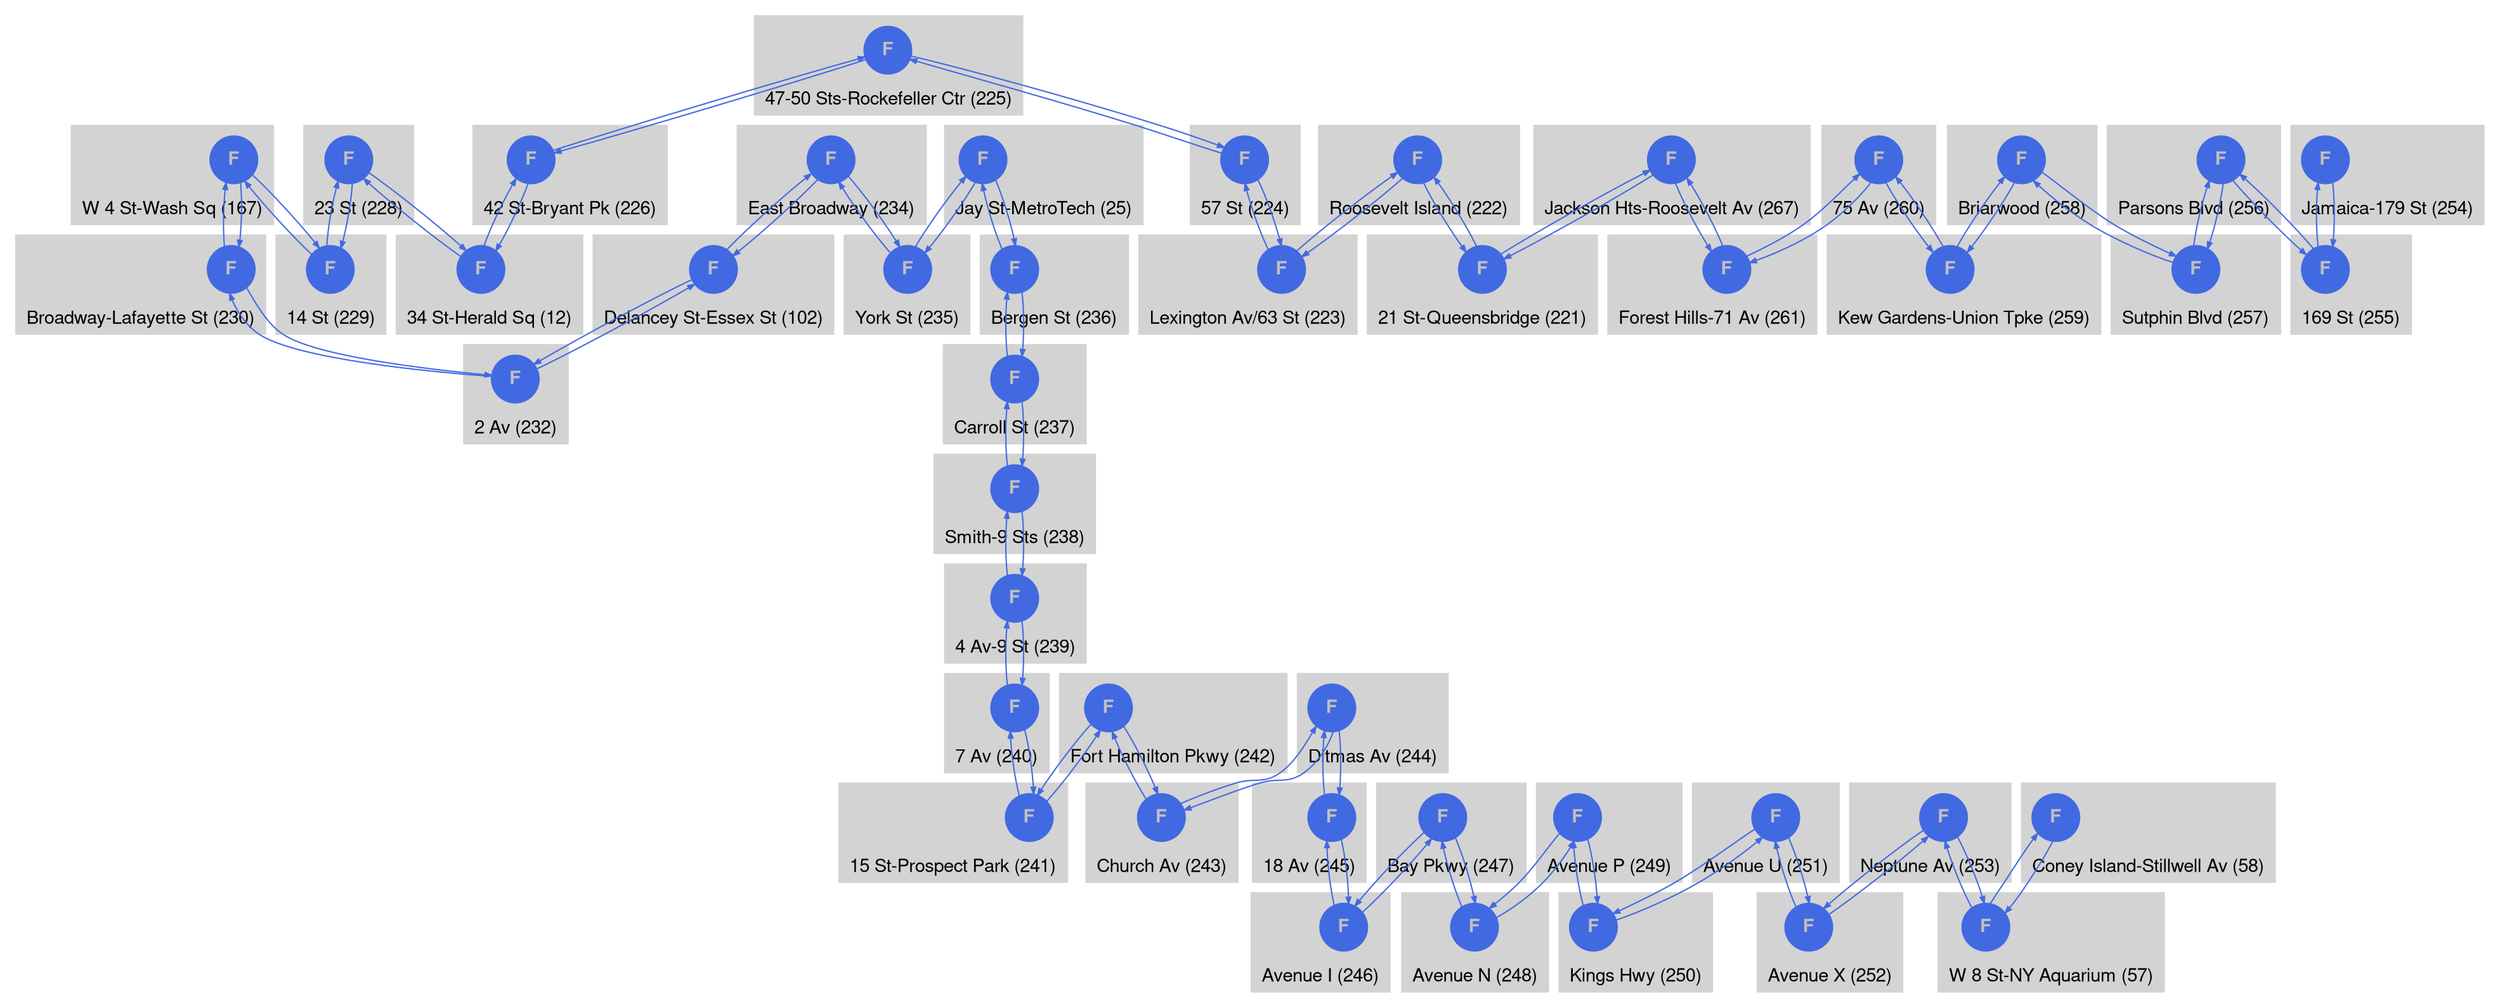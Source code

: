 
digraph G {
  fontname="Helvetica,Arial,sans-serif";
  node [fontname="Helvetica,Arial,sans-serif bold" labelloc="c"];
  edge [fontname="Helvetica,Arial,sans-serif" fontsize=8 arrowsize=0.5];
  
  subgraph cluster_167 {
    style=filled;
    color=lightgrey;
    labelloc="b";
    node [style=filled];
    node [label="F" fillcolor=royalblue, color="royalblue", penwidth=1, fontcolor=gray, shape="circle"]"167_F";
    label = "W 4 St-Wash Sq (167)";
  }

  subgraph cluster_25 {
    style=filled;
    color=lightgrey;
    labelloc="b";
    node [style=filled];
    node [label="F" fillcolor=royalblue, color="royalblue", penwidth=1, fontcolor=gray, shape="circle"]"25_F";
    label = "Jay St-MetroTech (25)";
  }

  subgraph cluster_225 {
    style=filled;
    color=lightgrey;
    labelloc="b";
    node [style=filled];
    node [label="F" fillcolor=royalblue, color="royalblue", penwidth=1, fontcolor=gray, shape="circle"]"225_F";
    label = "47-50 Sts-Rockefeller Ctr (225)";
  }

  subgraph cluster_226 {
    style=filled;
    color=lightgrey;
    labelloc="b";
    node [style=filled];
    node [label="F" fillcolor=royalblue, color="royalblue", penwidth=1, fontcolor=gray, shape="circle"]"226_F";
    label = "42 St-Bryant Pk (226)";
  }

  subgraph cluster_230 {
    style=filled;
    color=lightgrey;
    labelloc="b";
    node [style=filled];
    node [label="F" fillcolor=royalblue, color="royalblue", penwidth=1, fontcolor=gray, shape="circle"]"230_F";
    label = "Broadway-Lafayette St (230)";
  }

  subgraph cluster_58 {
    style=filled;
    color=lightgrey;
    labelloc="b";
    node [style=filled];
    node [label="F" fillcolor=royalblue, color="royalblue", penwidth=1, fontcolor=gray, shape="circle"]"58_F";
    label = "Coney Island-Stillwell Av (58)";
  }

  subgraph cluster_258 {
    style=filled;
    color=lightgrey;
    labelloc="b";
    node [style=filled];
    node [label="F" fillcolor=royalblue, color="royalblue", penwidth=1, fontcolor=gray, shape="circle"]"258_F";
    label = "Briarwood (258)";
  }

  subgraph cluster_259 {
    style=filled;
    color=lightgrey;
    labelloc="b";
    node [style=filled];
    node [label="F" fillcolor=royalblue, color="royalblue", penwidth=1, fontcolor=gray, shape="circle"]"259_F";
    label = "Kew Gardens-Union Tpke (259)";
  }

  subgraph cluster_260 {
    style=filled;
    color=lightgrey;
    labelloc="b";
    node [style=filled];
    node [label="F" fillcolor=royalblue, color="royalblue", penwidth=1, fontcolor=gray, shape="circle"]"260_F";
    label = "75 Av (260)";
  }

  subgraph cluster_261 {
    style=filled;
    color=lightgrey;
    labelloc="b";
    node [style=filled];
    node [label="F" fillcolor=royalblue, color="royalblue", penwidth=1, fontcolor=gray, shape="circle"]"261_F";
    label = "Forest Hills-71 Av (261)";
  }

  subgraph cluster_267 {
    style=filled;
    color=lightgrey;
    labelloc="b";
    node [style=filled];
    node [label="F" fillcolor=royalblue, color="royalblue", penwidth=1, fontcolor=gray, shape="circle"]"267_F";
    label = "Jackson Hts-Roosevelt Av (267)";
  }

  subgraph cluster_221 {
    style=filled;
    color=lightgrey;
    labelloc="b";
    node [style=filled];
    node [label="F" fillcolor=royalblue, color="royalblue", penwidth=1, fontcolor=gray, shape="circle"]"221_F";
    label = "21 St-Queensbridge (221)";
  }

  subgraph cluster_222 {
    style=filled;
    color=lightgrey;
    labelloc="b";
    node [style=filled];
    node [label="F" fillcolor=royalblue, color="royalblue", penwidth=1, fontcolor=gray, shape="circle"]"222_F";
    label = "Roosevelt Island (222)";
  }

  subgraph cluster_224 {
    style=filled;
    color=lightgrey;
    labelloc="b";
    node [style=filled];
    node [label="F" fillcolor=royalblue, color="royalblue", penwidth=1, fontcolor=gray, shape="circle"]"224_F";
    label = "57 St (224)";
  }

  subgraph cluster_232 {
    style=filled;
    color=lightgrey;
    labelloc="b";
    node [style=filled];
    node [label="F" fillcolor=royalblue, color="royalblue", penwidth=1, fontcolor=gray, shape="circle"]"232_F";
    label = "2 Av (232)";
  }

  subgraph cluster_234 {
    style=filled;
    color=lightgrey;
    labelloc="b";
    node [style=filled];
    node [label="F" fillcolor=royalblue, color="royalblue", penwidth=1, fontcolor=gray, shape="circle"]"234_F";
    label = "East Broadway (234)";
  }

  subgraph cluster_235 {
    style=filled;
    color=lightgrey;
    labelloc="b";
    node [style=filled];
    node [label="F" fillcolor=royalblue, color="royalblue", penwidth=1, fontcolor=gray, shape="circle"]"235_F";
    label = "York St (235)";
  }

  subgraph cluster_244 {
    style=filled;
    color=lightgrey;
    labelloc="b";
    node [style=filled];
    node [label="F" fillcolor=royalblue, color="royalblue", penwidth=1, fontcolor=gray, shape="circle"]"244_F";
    label = "Ditmas Av (244)";
  }

  subgraph cluster_245 {
    style=filled;
    color=lightgrey;
    labelloc="b";
    node [style=filled];
    node [label="F" fillcolor=royalblue, color="royalblue", penwidth=1, fontcolor=gray, shape="circle"]"245_F";
    label = "18 Av (245)";
  }

  subgraph cluster_246 {
    style=filled;
    color=lightgrey;
    labelloc="b";
    node [style=filled];
    node [label="F" fillcolor=royalblue, color="royalblue", penwidth=1, fontcolor=gray, shape="circle"]"246_F";
    label = "Avenue I (246)";
  }

  subgraph cluster_247 {
    style=filled;
    color=lightgrey;
    labelloc="b";
    node [style=filled];
    node [label="F" fillcolor=royalblue, color="royalblue", penwidth=1, fontcolor=gray, shape="circle"]"247_F";
    label = "Bay Pkwy (247)";
  }

  subgraph cluster_248 {
    style=filled;
    color=lightgrey;
    labelloc="b";
    node [style=filled];
    node [label="F" fillcolor=royalblue, color="royalblue", penwidth=1, fontcolor=gray, shape="circle"]"248_F";
    label = "Avenue N (248)";
  }

  subgraph cluster_249 {
    style=filled;
    color=lightgrey;
    labelloc="b";
    node [style=filled];
    node [label="F" fillcolor=royalblue, color="royalblue", penwidth=1, fontcolor=gray, shape="circle"]"249_F";
    label = "Avenue P (249)";
  }

  subgraph cluster_250 {
    style=filled;
    color=lightgrey;
    labelloc="b";
    node [style=filled];
    node [label="F" fillcolor=royalblue, color="royalblue", penwidth=1, fontcolor=gray, shape="circle"]"250_F";
    label = "Kings Hwy (250)";
  }

  subgraph cluster_251 {
    style=filled;
    color=lightgrey;
    labelloc="b";
    node [style=filled];
    node [label="F" fillcolor=royalblue, color="royalblue", penwidth=1, fontcolor=gray, shape="circle"]"251_F";
    label = "Avenue U (251)";
  }

  subgraph cluster_252 {
    style=filled;
    color=lightgrey;
    labelloc="b";
    node [style=filled];
    node [label="F" fillcolor=royalblue, color="royalblue", penwidth=1, fontcolor=gray, shape="circle"]"252_F";
    label = "Avenue X (252)";
  }

  subgraph cluster_253 {
    style=filled;
    color=lightgrey;
    labelloc="b";
    node [style=filled];
    node [label="F" fillcolor=royalblue, color="royalblue", penwidth=1, fontcolor=gray, shape="circle"]"253_F";
    label = "Neptune Av (253)";
  }

  subgraph cluster_254 {
    style=filled;
    color=lightgrey;
    labelloc="b";
    node [style=filled];
    node [label="F" fillcolor=royalblue, color="royalblue", penwidth=1, fontcolor=gray, shape="circle"]"254_F";
    label = "Jamaica-179 St (254)";
  }

  subgraph cluster_255 {
    style=filled;
    color=lightgrey;
    labelloc="b";
    node [style=filled];
    node [label="F" fillcolor=royalblue, color="royalblue", penwidth=1, fontcolor=gray, shape="circle"]"255_F";
    label = "169 St (255)";
  }

  subgraph cluster_256 {
    style=filled;
    color=lightgrey;
    labelloc="b";
    node [style=filled];
    node [label="F" fillcolor=royalblue, color="royalblue", penwidth=1, fontcolor=gray, shape="circle"]"256_F";
    label = "Parsons Blvd (256)";
  }

  subgraph cluster_257 {
    style=filled;
    color=lightgrey;
    labelloc="b";
    node [style=filled];
    node [label="F" fillcolor=royalblue, color="royalblue", penwidth=1, fontcolor=gray, shape="circle"]"257_F";
    label = "Sutphin Blvd (257)";
  }

  subgraph cluster_236 {
    style=filled;
    color=lightgrey;
    labelloc="b";
    node [style=filled];
    node [label="F" fillcolor=royalblue, color="royalblue", penwidth=1, fontcolor=gray, shape="circle"]"236_F";
    label = "Bergen St (236)";
  }

  subgraph cluster_237 {
    style=filled;
    color=lightgrey;
    labelloc="b";
    node [style=filled];
    node [label="F" fillcolor=royalblue, color="royalblue", penwidth=1, fontcolor=gray, shape="circle"]"237_F";
    label = "Carroll St (237)";
  }

  subgraph cluster_238 {
    style=filled;
    color=lightgrey;
    labelloc="b";
    node [style=filled];
    node [label="F" fillcolor=royalblue, color="royalblue", penwidth=1, fontcolor=gray, shape="circle"]"238_F";
    label = "Smith-9 Sts (238)";
  }

  subgraph cluster_239 {
    style=filled;
    color=lightgrey;
    labelloc="b";
    node [style=filled];
    node [label="F" fillcolor=royalblue, color="royalblue", penwidth=1, fontcolor=gray, shape="circle"]"239_F";
    label = "4 Av-9 St (239)";
  }

  subgraph cluster_240 {
    style=filled;
    color=lightgrey;
    labelloc="b";
    node [style=filled];
    node [label="F" fillcolor=royalblue, color="royalblue", penwidth=1, fontcolor=gray, shape="circle"]"240_F";
    label = "7 Av (240)";
  }

  subgraph cluster_241 {
    style=filled;
    color=lightgrey;
    labelloc="b";
    node [style=filled];
    node [label="F" fillcolor=royalblue, color="royalblue", penwidth=1, fontcolor=gray, shape="circle"]"241_F";
    label = "15 St-Prospect Park (241)";
  }

  subgraph cluster_242 {
    style=filled;
    color=lightgrey;
    labelloc="b";
    node [style=filled];
    node [label="F" fillcolor=royalblue, color="royalblue", penwidth=1, fontcolor=gray, shape="circle"]"242_F";
    label = "Fort Hamilton Pkwy (242)";
  }

  subgraph cluster_243 {
    style=filled;
    color=lightgrey;
    labelloc="b";
    node [style=filled];
    node [label="F" fillcolor=royalblue, color="royalblue", penwidth=1, fontcolor=gray, shape="circle"]"243_F";
    label = "Church Av (243)";
  }

  subgraph cluster_228 {
    style=filled;
    color=lightgrey;
    labelloc="b";
    node [style=filled];
    node [label="F" fillcolor=royalblue, color="royalblue", penwidth=1, fontcolor=gray, shape="circle"]"228_F";
    label = "23 St (228)";
  }

  subgraph cluster_229 {
    style=filled;
    color=lightgrey;
    labelloc="b";
    node [style=filled];
    node [label="F" fillcolor=royalblue, color="royalblue", penwidth=1, fontcolor=gray, shape="circle"]"229_F";
    label = "14 St (229)";
  }

  subgraph cluster_57 {
    style=filled;
    color=lightgrey;
    labelloc="b";
    node [style=filled];
    node [label="F" fillcolor=royalblue, color="royalblue", penwidth=1, fontcolor=gray, shape="circle"]"57_F";
    label = "W 8 St-NY Aquarium (57)";
  }

  subgraph cluster_223 {
    style=filled;
    color=lightgrey;
    labelloc="b";
    node [style=filled];
    node [label="F" fillcolor=royalblue, color="royalblue", penwidth=1, fontcolor=gray, shape="circle"]"223_F";
    label = "Lexington Av/63 St (223)";
  }

  subgraph cluster_102 {
    style=filled;
    color=lightgrey;
    labelloc="b";
    node [style=filled];
    node [label="F" fillcolor=royalblue, color="royalblue", penwidth=1, fontcolor=gray, shape="circle"]"102_F";
    label = "Delancey St-Essex St (102)";
  }

  subgraph cluster_12 {
    style=filled;
    color=lightgrey;
    labelloc="b";
    node [style=filled];
    node [label="F" fillcolor=royalblue, color="royalblue", penwidth=1, fontcolor=gray, shape="circle"]"12_F";
    label = "34 St-Herald Sq (12)";
  }

  "167_F" -> "230_F"[ color=royalblue fontcolor=royalblue penwidth=1 fontsize=8 arrowsize=0.5];
  "167_F" -> "229_F"[ color=royalblue fontcolor=royalblue penwidth=1 fontsize=8 arrowsize=0.5];
  "25_F" -> "235_F"[ color=royalblue fontcolor=royalblue penwidth=1 fontsize=8 arrowsize=0.5];
  "25_F" -> "236_F"[ color=royalblue fontcolor=royalblue penwidth=1 fontsize=8 arrowsize=0.5];
  "225_F" -> "224_F"[ color=royalblue fontcolor=royalblue penwidth=1 fontsize=8 arrowsize=0.5];
  "225_F" -> "226_F"[ color=royalblue fontcolor=royalblue penwidth=1 fontsize=8 arrowsize=0.5];
  "226_F" -> "225_F"[ color=royalblue fontcolor=royalblue penwidth=1 fontsize=8 arrowsize=0.5];
  "226_F" -> "12_F"[ color=royalblue fontcolor=royalblue penwidth=1 fontsize=8 arrowsize=0.5];
  "230_F" -> "167_F"[ color=royalblue fontcolor=royalblue penwidth=1 fontsize=8 arrowsize=0.5];
  "230_F" -> "232_F"[ color=royalblue fontcolor=royalblue penwidth=1 fontsize=8 arrowsize=0.5];
  "58_F" -> "57_F"[ color=royalblue fontcolor=royalblue penwidth=1 fontsize=8 arrowsize=0.5];
  "258_F" -> "257_F"[ color=royalblue fontcolor=royalblue penwidth=1 fontsize=8 arrowsize=0.5];
  "258_F" -> "259_F"[ color=royalblue fontcolor=royalblue penwidth=1 fontsize=8 arrowsize=0.5];
  "259_F" -> "258_F"[ color=royalblue fontcolor=royalblue penwidth=1 fontsize=8 arrowsize=0.5];
  "259_F" -> "260_F"[ color=royalblue fontcolor=royalblue penwidth=1 fontsize=8 arrowsize=0.5];
  "260_F" -> "259_F"[ color=royalblue fontcolor=royalblue penwidth=1 fontsize=8 arrowsize=0.5];
  "260_F" -> "261_F"[ color=royalblue fontcolor=royalblue penwidth=1 fontsize=8 arrowsize=0.5];
  "261_F" -> "260_F"[ color=royalblue fontcolor=royalblue penwidth=1 fontsize=8 arrowsize=0.5];
  "261_F" -> "267_F"[ color=royalblue fontcolor=royalblue penwidth=1 fontsize=8 arrowsize=0.5];
  "267_F" -> "261_F"[ color=royalblue fontcolor=royalblue penwidth=1 fontsize=8 arrowsize=0.5];
  "267_F" -> "221_F"[ color=royalblue fontcolor=royalblue penwidth=1 fontsize=8 arrowsize=0.5];
  "221_F" -> "222_F"[ color=royalblue fontcolor=royalblue penwidth=1 fontsize=8 arrowsize=0.5];
  "221_F" -> "267_F"[ color=royalblue fontcolor=royalblue penwidth=1 fontsize=8 arrowsize=0.5];
  "222_F" -> "221_F"[ color=royalblue fontcolor=royalblue penwidth=1 fontsize=8 arrowsize=0.5];
  "222_F" -> "223_F"[ color=royalblue fontcolor=royalblue penwidth=1 fontsize=8 arrowsize=0.5];
  "224_F" -> "223_F"[ color=royalblue fontcolor=royalblue penwidth=1 fontsize=8 arrowsize=0.5];
  "224_F" -> "225_F"[ color=royalblue fontcolor=royalblue penwidth=1 fontsize=8 arrowsize=0.5];
  "232_F" -> "230_F"[ color=royalblue fontcolor=royalblue penwidth=1 fontsize=8 arrowsize=0.5];
  "232_F" -> "102_F"[ color=royalblue fontcolor=royalblue penwidth=1 fontsize=8 arrowsize=0.5];
  "234_F" -> "102_F"[ color=royalblue fontcolor=royalblue penwidth=1 fontsize=8 arrowsize=0.5];
  "234_F" -> "235_F"[ color=royalblue fontcolor=royalblue penwidth=1 fontsize=8 arrowsize=0.5];
  "235_F" -> "234_F"[ color=royalblue fontcolor=royalblue penwidth=1 fontsize=8 arrowsize=0.5];
  "235_F" -> "25_F"[ color=royalblue fontcolor=royalblue penwidth=1 fontsize=8 arrowsize=0.5];
  "244_F" -> "243_F"[ color=royalblue fontcolor=royalblue penwidth=1 fontsize=8 arrowsize=0.5];
  "244_F" -> "245_F"[ color=royalblue fontcolor=royalblue penwidth=1 fontsize=8 arrowsize=0.5];
  "245_F" -> "244_F"[ color=royalblue fontcolor=royalblue penwidth=1 fontsize=8 arrowsize=0.5];
  "245_F" -> "246_F"[ color=royalblue fontcolor=royalblue penwidth=1 fontsize=8 arrowsize=0.5];
  "246_F" -> "245_F"[ color=royalblue fontcolor=royalblue penwidth=1 fontsize=8 arrowsize=0.5];
  "246_F" -> "247_F"[ color=royalblue fontcolor=royalblue penwidth=1 fontsize=8 arrowsize=0.5];
  "247_F" -> "246_F"[ color=royalblue fontcolor=royalblue penwidth=1 fontsize=8 arrowsize=0.5];
  "247_F" -> "248_F"[ color=royalblue fontcolor=royalblue penwidth=1 fontsize=8 arrowsize=0.5];
  "248_F" -> "247_F"[ color=royalblue fontcolor=royalblue penwidth=1 fontsize=8 arrowsize=0.5];
  "248_F" -> "249_F"[ color=royalblue fontcolor=royalblue penwidth=1 fontsize=8 arrowsize=0.5];
  "249_F" -> "248_F"[ color=royalblue fontcolor=royalblue penwidth=1 fontsize=8 arrowsize=0.5];
  "249_F" -> "250_F"[ color=royalblue fontcolor=royalblue penwidth=1 fontsize=8 arrowsize=0.5];
  "250_F" -> "249_F"[ color=royalblue fontcolor=royalblue penwidth=1 fontsize=8 arrowsize=0.5];
  "250_F" -> "251_F"[ color=royalblue fontcolor=royalblue penwidth=1 fontsize=8 arrowsize=0.5];
  "251_F" -> "250_F"[ color=royalblue fontcolor=royalblue penwidth=1 fontsize=8 arrowsize=0.5];
  "251_F" -> "252_F"[ color=royalblue fontcolor=royalblue penwidth=1 fontsize=8 arrowsize=0.5];
  "252_F" -> "251_F"[ color=royalblue fontcolor=royalblue penwidth=1 fontsize=8 arrowsize=0.5];
  "252_F" -> "253_F"[ color=royalblue fontcolor=royalblue penwidth=1 fontsize=8 arrowsize=0.5];
  "253_F" -> "252_F"[ color=royalblue fontcolor=royalblue penwidth=1 fontsize=8 arrowsize=0.5];
  "253_F" -> "57_F"[ color=royalblue fontcolor=royalblue penwidth=1 fontsize=8 arrowsize=0.5];
  "254_F" -> "255_F"[ color=royalblue fontcolor=royalblue penwidth=1 fontsize=8 arrowsize=0.5];
  "255_F" -> "254_F"[ color=royalblue fontcolor=royalblue penwidth=1 fontsize=8 arrowsize=0.5];
  "255_F" -> "256_F"[ color=royalblue fontcolor=royalblue penwidth=1 fontsize=8 arrowsize=0.5];
  "256_F" -> "255_F"[ color=royalblue fontcolor=royalblue penwidth=1 fontsize=8 arrowsize=0.5];
  "256_F" -> "257_F"[ color=royalblue fontcolor=royalblue penwidth=1 fontsize=8 arrowsize=0.5];
  "257_F" -> "256_F"[ color=royalblue fontcolor=royalblue penwidth=1 fontsize=8 arrowsize=0.5];
  "257_F" -> "258_F"[ color=royalblue fontcolor=royalblue penwidth=1 fontsize=8 arrowsize=0.5];
  "236_F" -> "25_F"[ color=royalblue fontcolor=royalblue penwidth=1 fontsize=8 arrowsize=0.5];
  "236_F" -> "237_F"[ color=royalblue fontcolor=royalblue penwidth=1 fontsize=8 arrowsize=0.5];
  "237_F" -> "236_F"[ color=royalblue fontcolor=royalblue penwidth=1 fontsize=8 arrowsize=0.5];
  "237_F" -> "238_F"[ color=royalblue fontcolor=royalblue penwidth=1 fontsize=8 arrowsize=0.5];
  "238_F" -> "237_F"[ color=royalblue fontcolor=royalblue penwidth=1 fontsize=8 arrowsize=0.5];
  "238_F" -> "239_F"[ color=royalblue fontcolor=royalblue penwidth=1 fontsize=8 arrowsize=0.5];
  "239_F" -> "238_F"[ color=royalblue fontcolor=royalblue penwidth=1 fontsize=8 arrowsize=0.5];
  "239_F" -> "240_F"[ color=royalblue fontcolor=royalblue penwidth=1 fontsize=8 arrowsize=0.5];
  "240_F" -> "239_F"[ color=royalblue fontcolor=royalblue penwidth=1 fontsize=8 arrowsize=0.5];
  "240_F" -> "241_F"[ color=royalblue fontcolor=royalblue penwidth=1 fontsize=8 arrowsize=0.5];
  "241_F" -> "240_F"[ color=royalblue fontcolor=royalblue penwidth=1 fontsize=8 arrowsize=0.5];
  "241_F" -> "242_F"[ color=royalblue fontcolor=royalblue penwidth=1 fontsize=8 arrowsize=0.5];
  "242_F" -> "241_F"[ color=royalblue fontcolor=royalblue penwidth=1 fontsize=8 arrowsize=0.5];
  "242_F" -> "243_F"[ color=royalblue fontcolor=royalblue penwidth=1 fontsize=8 arrowsize=0.5];
  "243_F" -> "242_F"[ color=royalblue fontcolor=royalblue penwidth=1 fontsize=8 arrowsize=0.5];
  "243_F" -> "244_F"[ color=royalblue fontcolor=royalblue penwidth=1 fontsize=8 arrowsize=0.5];
  "228_F" -> "12_F"[ color=royalblue fontcolor=royalblue penwidth=1 fontsize=8 arrowsize=0.5];
  "228_F" -> "229_F"[ color=royalblue fontcolor=royalblue penwidth=1 fontsize=8 arrowsize=0.5];
  "229_F" -> "228_F"[ color=royalblue fontcolor=royalblue penwidth=1 fontsize=8 arrowsize=0.5];
  "229_F" -> "167_F"[ color=royalblue fontcolor=royalblue penwidth=1 fontsize=8 arrowsize=0.5];
  "57_F" -> "58_F"[ color=royalblue fontcolor=royalblue penwidth=1 fontsize=8 arrowsize=0.5];
  "57_F" -> "253_F"[ color=royalblue fontcolor=royalblue penwidth=1 fontsize=8 arrowsize=0.5];
  "223_F" -> "222_F"[ color=royalblue fontcolor=royalblue penwidth=1 fontsize=8 arrowsize=0.5];
  "223_F" -> "224_F"[ color=royalblue fontcolor=royalblue penwidth=1 fontsize=8 arrowsize=0.5];
  "102_F" -> "232_F"[ color=royalblue fontcolor=royalblue penwidth=1 fontsize=8 arrowsize=0.5];
  "102_F" -> "234_F"[ color=royalblue fontcolor=royalblue penwidth=1 fontsize=8 arrowsize=0.5];
  "12_F" -> "226_F"[ color=royalblue fontcolor=royalblue penwidth=1 fontsize=8 arrowsize=0.5];
  "12_F" -> "228_F"[ color=royalblue fontcolor=royalblue penwidth=1 fontsize=8 arrowsize=0.5];

}
